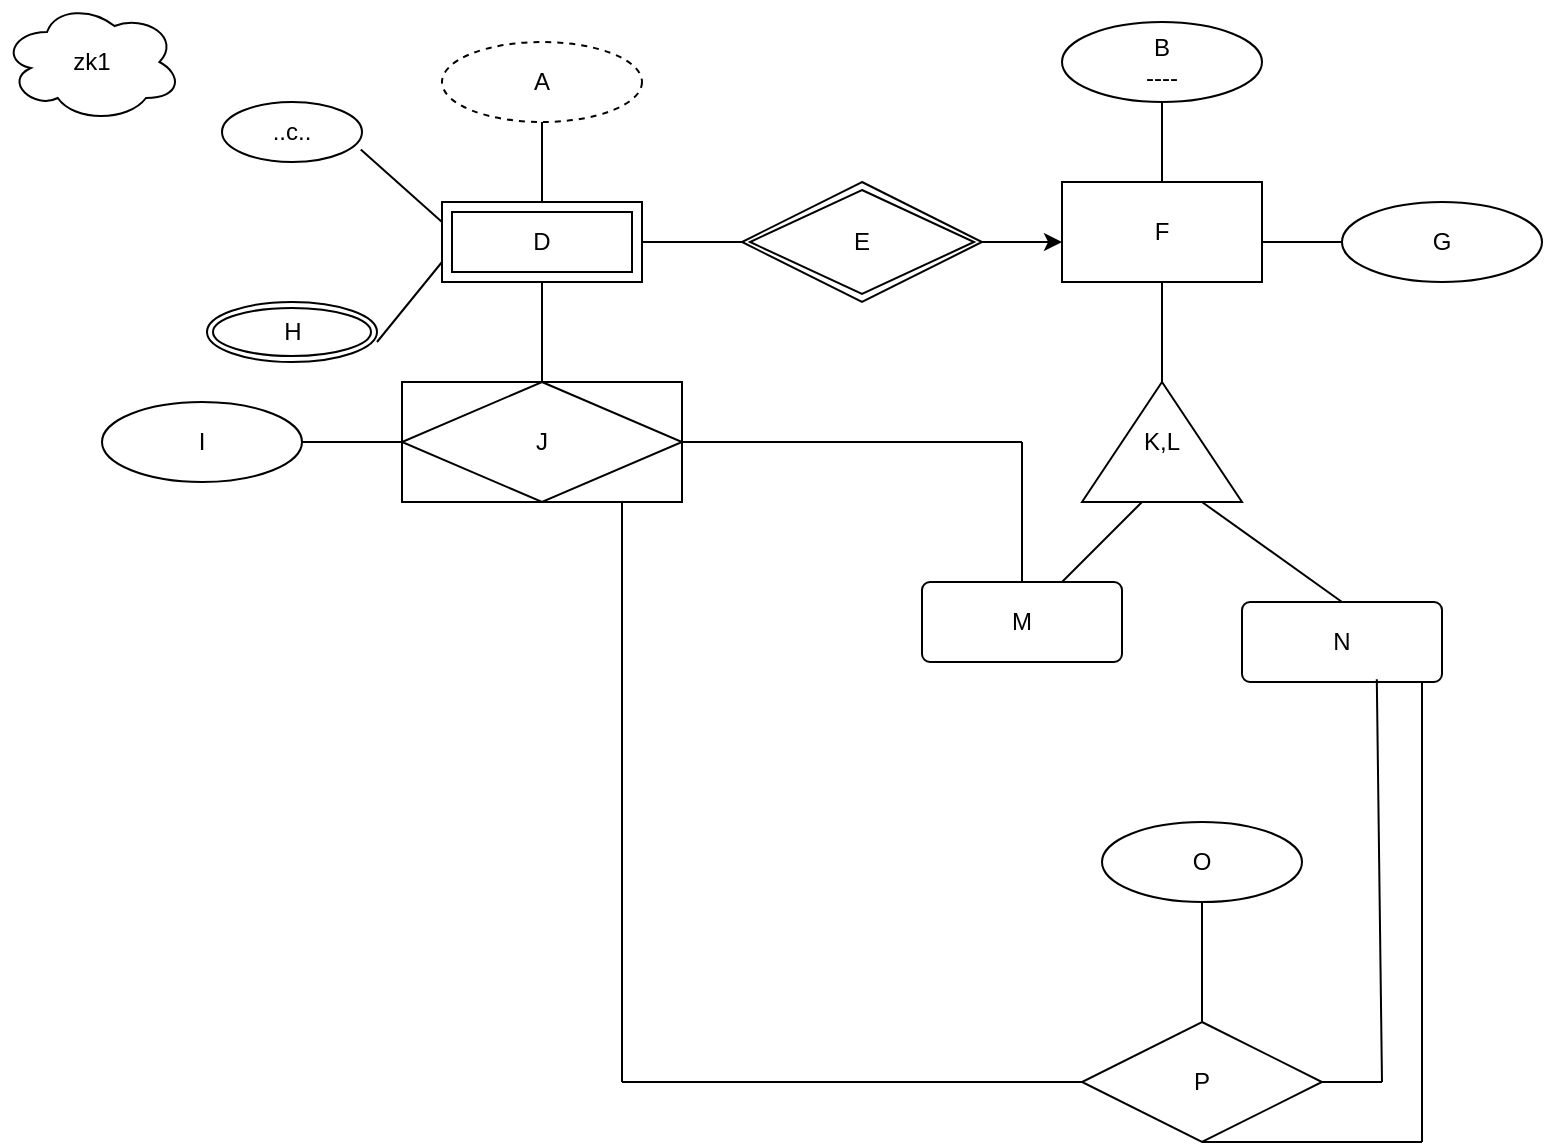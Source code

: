 <mxfile version="13.0.2" type="device"><diagram id="R2lEEEUBdFMjLlhIrx00" name="Page-1"><mxGraphModel dx="933" dy="740" grid="1" gridSize="10" guides="1" tooltips="1" connect="1" arrows="1" fold="1" page="1" pageScale="1" pageWidth="850" pageHeight="1100" math="0" shadow="0" extFonts="Permanent Marker^https://fonts.googleapis.com/css?family=Permanent+Marker"><root><mxCell id="0"/><mxCell id="1" parent="0"/><mxCell id="0PJQO_FU3y7i41q0S1X7-1" value="zk1" style="ellipse;shape=cloud;whiteSpace=wrap;html=1;" vertex="1" parent="1"><mxGeometry x="10" y="20" width="90" height="60" as="geometry"/></mxCell><mxCell id="0PJQO_FU3y7i41q0S1X7-2" value="..c.." style="ellipse;whiteSpace=wrap;html=1;" vertex="1" parent="1"><mxGeometry x="120" y="70" width="70" height="30" as="geometry"/></mxCell><mxCell id="0PJQO_FU3y7i41q0S1X7-4" value="" style="endArrow=none;html=1;exitX=0.991;exitY=0.793;exitDx=0;exitDy=0;exitPerimeter=0;" edge="1" parent="1" source="0PJQO_FU3y7i41q0S1X7-2"><mxGeometry width="50" height="50" relative="1" as="geometry"><mxPoint x="190" y="150" as="sourcePoint"/><mxPoint x="230" y="130" as="targetPoint"/><Array as="points"/></mxGeometry></mxCell><mxCell id="0PJQO_FU3y7i41q0S1X7-5" value="H" style="ellipse;shape=doubleEllipse;margin=3;whiteSpace=wrap;html=1;align=center;" vertex="1" parent="1"><mxGeometry x="112.5" y="170" width="85" height="30" as="geometry"/></mxCell><mxCell id="0PJQO_FU3y7i41q0S1X7-6" value="" style="endArrow=none;html=1;" edge="1" parent="1"><mxGeometry width="50" height="50" relative="1" as="geometry"><mxPoint x="197.5" y="190" as="sourcePoint"/><mxPoint x="230" y="150" as="targetPoint"/></mxGeometry></mxCell><mxCell id="0PJQO_FU3y7i41q0S1X7-7" value="D" style="shape=ext;margin=3;double=1;whiteSpace=wrap;html=1;align=center;" vertex="1" parent="1"><mxGeometry x="230" y="120" width="100" height="40" as="geometry"/></mxCell><mxCell id="0PJQO_FU3y7i41q0S1X7-8" value="" style="endArrow=none;html=1;" edge="1" parent="1" target="0PJQO_FU3y7i41q0S1X7-9"><mxGeometry width="50" height="50" relative="1" as="geometry"><mxPoint x="280" y="120" as="sourcePoint"/><mxPoint x="280" y="80" as="targetPoint"/></mxGeometry></mxCell><mxCell id="0PJQO_FU3y7i41q0S1X7-9" value="A" style="ellipse;whiteSpace=wrap;html=1;align=center;dashed=1;" vertex="1" parent="1"><mxGeometry x="230" y="40" width="100" height="40" as="geometry"/></mxCell><mxCell id="0PJQO_FU3y7i41q0S1X7-10" value="" style="endArrow=none;html=1;" edge="1" parent="1"><mxGeometry width="50" height="50" relative="1" as="geometry"><mxPoint x="330" y="140" as="sourcePoint"/><mxPoint x="380" y="140" as="targetPoint"/></mxGeometry></mxCell><mxCell id="0PJQO_FU3y7i41q0S1X7-11" value="E" style="shape=rhombus;double=1;perimeter=rhombusPerimeter;whiteSpace=wrap;html=1;align=center;" vertex="1" parent="1"><mxGeometry x="380" y="110" width="120" height="60" as="geometry"/></mxCell><mxCell id="0PJQO_FU3y7i41q0S1X7-14" value="" style="endArrow=classic;html=1;" edge="1" parent="1"><mxGeometry width="50" height="50" relative="1" as="geometry"><mxPoint x="500" y="140" as="sourcePoint"/><mxPoint x="540" y="140" as="targetPoint"/></mxGeometry></mxCell><mxCell id="0PJQO_FU3y7i41q0S1X7-15" value="F" style="rounded=0;whiteSpace=wrap;html=1;" vertex="1" parent="1"><mxGeometry x="540" y="110" width="100" height="50" as="geometry"/></mxCell><mxCell id="0PJQO_FU3y7i41q0S1X7-16" value="" style="endArrow=none;html=1;" edge="1" parent="1"><mxGeometry width="50" height="50" relative="1" as="geometry"><mxPoint x="590" y="210" as="sourcePoint"/><mxPoint x="590" y="160" as="targetPoint"/></mxGeometry></mxCell><mxCell id="0PJQO_FU3y7i41q0S1X7-17" value="K,L" style="triangle;whiteSpace=wrap;html=1;direction=north;align=center;" vertex="1" parent="1"><mxGeometry x="550" y="210" width="80" height="60" as="geometry"/></mxCell><mxCell id="0PJQO_FU3y7i41q0S1X7-21" value="" style="endArrow=none;html=1;" edge="1" parent="1"><mxGeometry width="50" height="50" relative="1" as="geometry"><mxPoint x="590" y="110" as="sourcePoint"/><mxPoint x="590" y="70" as="targetPoint"/></mxGeometry></mxCell><mxCell id="0PJQO_FU3y7i41q0S1X7-22" value="B&lt;br&gt;----" style="ellipse;whiteSpace=wrap;html=1;align=center;" vertex="1" parent="1"><mxGeometry x="540" y="30" width="100" height="40" as="geometry"/></mxCell><mxCell id="0PJQO_FU3y7i41q0S1X7-23" value="" style="endArrow=none;html=1;" edge="1" parent="1"><mxGeometry width="50" height="50" relative="1" as="geometry"><mxPoint x="640" y="140" as="sourcePoint"/><mxPoint x="680" y="140" as="targetPoint"/></mxGeometry></mxCell><mxCell id="0PJQO_FU3y7i41q0S1X7-25" value="G" style="ellipse;whiteSpace=wrap;html=1;align=center;" vertex="1" parent="1"><mxGeometry x="680" y="120" width="100" height="40" as="geometry"/></mxCell><mxCell id="0PJQO_FU3y7i41q0S1X7-26" value="" style="endArrow=none;html=1;" edge="1" parent="1"><mxGeometry width="50" height="50" relative="1" as="geometry"><mxPoint x="540" y="310" as="sourcePoint"/><mxPoint x="580" y="270" as="targetPoint"/></mxGeometry></mxCell><mxCell id="0PJQO_FU3y7i41q0S1X7-27" value="" style="endArrow=none;html=1;exitX=0;exitY=0.75;exitDx=0;exitDy=0;entryX=0.5;entryY=0;entryDx=0;entryDy=0;" edge="1" parent="1" source="0PJQO_FU3y7i41q0S1X7-17" target="0PJQO_FU3y7i41q0S1X7-29"><mxGeometry width="50" height="50" relative="1" as="geometry"><mxPoint x="600" y="330" as="sourcePoint"/><mxPoint x="630" y="310" as="targetPoint"/></mxGeometry></mxCell><mxCell id="0PJQO_FU3y7i41q0S1X7-28" value="M" style="rounded=1;arcSize=10;whiteSpace=wrap;html=1;align=center;" vertex="1" parent="1"><mxGeometry x="470" y="310" width="100" height="40" as="geometry"/></mxCell><mxCell id="0PJQO_FU3y7i41q0S1X7-29" value="N" style="rounded=1;arcSize=10;whiteSpace=wrap;html=1;align=center;" vertex="1" parent="1"><mxGeometry x="630" y="320" width="100" height="40" as="geometry"/></mxCell><mxCell id="0PJQO_FU3y7i41q0S1X7-31" value="" style="endArrow=none;html=1;" edge="1" parent="1"><mxGeometry width="50" height="50" relative="1" as="geometry"><mxPoint x="280" y="210" as="sourcePoint"/><mxPoint x="280" y="160" as="targetPoint"/></mxGeometry></mxCell><mxCell id="0PJQO_FU3y7i41q0S1X7-32" value="J" style="shape=associativeEntity;whiteSpace=wrap;html=1;align=center;" vertex="1" parent="1"><mxGeometry x="210" y="210" width="140" height="60" as="geometry"/></mxCell><mxCell id="0PJQO_FU3y7i41q0S1X7-34" value="" style="endArrow=none;html=1;" edge="1" parent="1"><mxGeometry width="50" height="50" relative="1" as="geometry"><mxPoint x="350" y="240" as="sourcePoint"/><mxPoint x="520" y="240" as="targetPoint"/></mxGeometry></mxCell><mxCell id="0PJQO_FU3y7i41q0S1X7-35" value="" style="endArrow=none;html=1;exitX=0.5;exitY=0;exitDx=0;exitDy=0;" edge="1" parent="1" source="0PJQO_FU3y7i41q0S1X7-28"><mxGeometry width="50" height="50" relative="1" as="geometry"><mxPoint x="470" y="290" as="sourcePoint"/><mxPoint x="520" y="240" as="targetPoint"/></mxGeometry></mxCell><mxCell id="0PJQO_FU3y7i41q0S1X7-36" value="" style="endArrow=none;html=1;" edge="1" parent="1"><mxGeometry width="50" height="50" relative="1" as="geometry"><mxPoint x="160" y="240" as="sourcePoint"/><mxPoint x="210" y="240" as="targetPoint"/></mxGeometry></mxCell><mxCell id="0PJQO_FU3y7i41q0S1X7-37" value="I" style="ellipse;whiteSpace=wrap;html=1;align=center;" vertex="1" parent="1"><mxGeometry x="60" y="220" width="100" height="40" as="geometry"/></mxCell><mxCell id="0PJQO_FU3y7i41q0S1X7-39" value="" style="endArrow=none;html=1;" edge="1" parent="1"><mxGeometry width="50" height="50" relative="1" as="geometry"><mxPoint x="320" y="560" as="sourcePoint"/><mxPoint x="320" y="270" as="targetPoint"/></mxGeometry></mxCell><mxCell id="0PJQO_FU3y7i41q0S1X7-41" value="" style="endArrow=none;html=1;" edge="1" parent="1" target="0PJQO_FU3y7i41q0S1X7-42"><mxGeometry width="50" height="50" relative="1" as="geometry"><mxPoint x="320" y="560" as="sourcePoint"/><mxPoint x="560" y="560" as="targetPoint"/><Array as="points"><mxPoint x="320" y="560"/></Array></mxGeometry></mxCell><mxCell id="0PJQO_FU3y7i41q0S1X7-42" value="P" style="shape=rhombus;perimeter=rhombusPerimeter;whiteSpace=wrap;html=1;align=center;" vertex="1" parent="1"><mxGeometry x="550" y="530" width="120" height="60" as="geometry"/></mxCell><mxCell id="0PJQO_FU3y7i41q0S1X7-43" value="" style="endArrow=none;html=1;" edge="1" parent="1"><mxGeometry width="50" height="50" relative="1" as="geometry"><mxPoint x="610" y="530" as="sourcePoint"/><mxPoint x="610" y="470" as="targetPoint"/><Array as="points"/></mxGeometry></mxCell><mxCell id="0PJQO_FU3y7i41q0S1X7-45" value="O" style="ellipse;whiteSpace=wrap;html=1;align=center;" vertex="1" parent="1"><mxGeometry x="560" y="430" width="100" height="40" as="geometry"/></mxCell><mxCell id="0PJQO_FU3y7i41q0S1X7-47" value="" style="endArrow=none;html=1;" edge="1" parent="1"><mxGeometry width="50" height="50" relative="1" as="geometry"><mxPoint x="670" y="560" as="sourcePoint"/><mxPoint x="700" y="560" as="targetPoint"/></mxGeometry></mxCell><mxCell id="0PJQO_FU3y7i41q0S1X7-48" value="" style="endArrow=none;html=1;entryX=0.674;entryY=0.965;entryDx=0;entryDy=0;entryPerimeter=0;" edge="1" parent="1" target="0PJQO_FU3y7i41q0S1X7-29"><mxGeometry width="50" height="50" relative="1" as="geometry"><mxPoint x="700" y="560" as="sourcePoint"/><mxPoint x="750" y="510" as="targetPoint"/><Array as="points"/></mxGeometry></mxCell><mxCell id="0PJQO_FU3y7i41q0S1X7-49" value="" style="endArrow=none;html=1;" edge="1" parent="1"><mxGeometry width="50" height="50" relative="1" as="geometry"><mxPoint x="610" y="590" as="sourcePoint"/><mxPoint x="720" y="590" as="targetPoint"/><Array as="points"><mxPoint x="610" y="590"/><mxPoint x="690" y="590"/></Array></mxGeometry></mxCell><mxCell id="0PJQO_FU3y7i41q0S1X7-50" value="" style="endArrow=none;html=1;entryX=0.674;entryY=0.965;entryDx=0;entryDy=0;entryPerimeter=0;" edge="1" parent="1"><mxGeometry width="50" height="50" relative="1" as="geometry"><mxPoint x="720" y="590" as="sourcePoint"/><mxPoint x="720.0" y="360.0" as="targetPoint"/><Array as="points"/></mxGeometry></mxCell></root></mxGraphModel></diagram></mxfile>